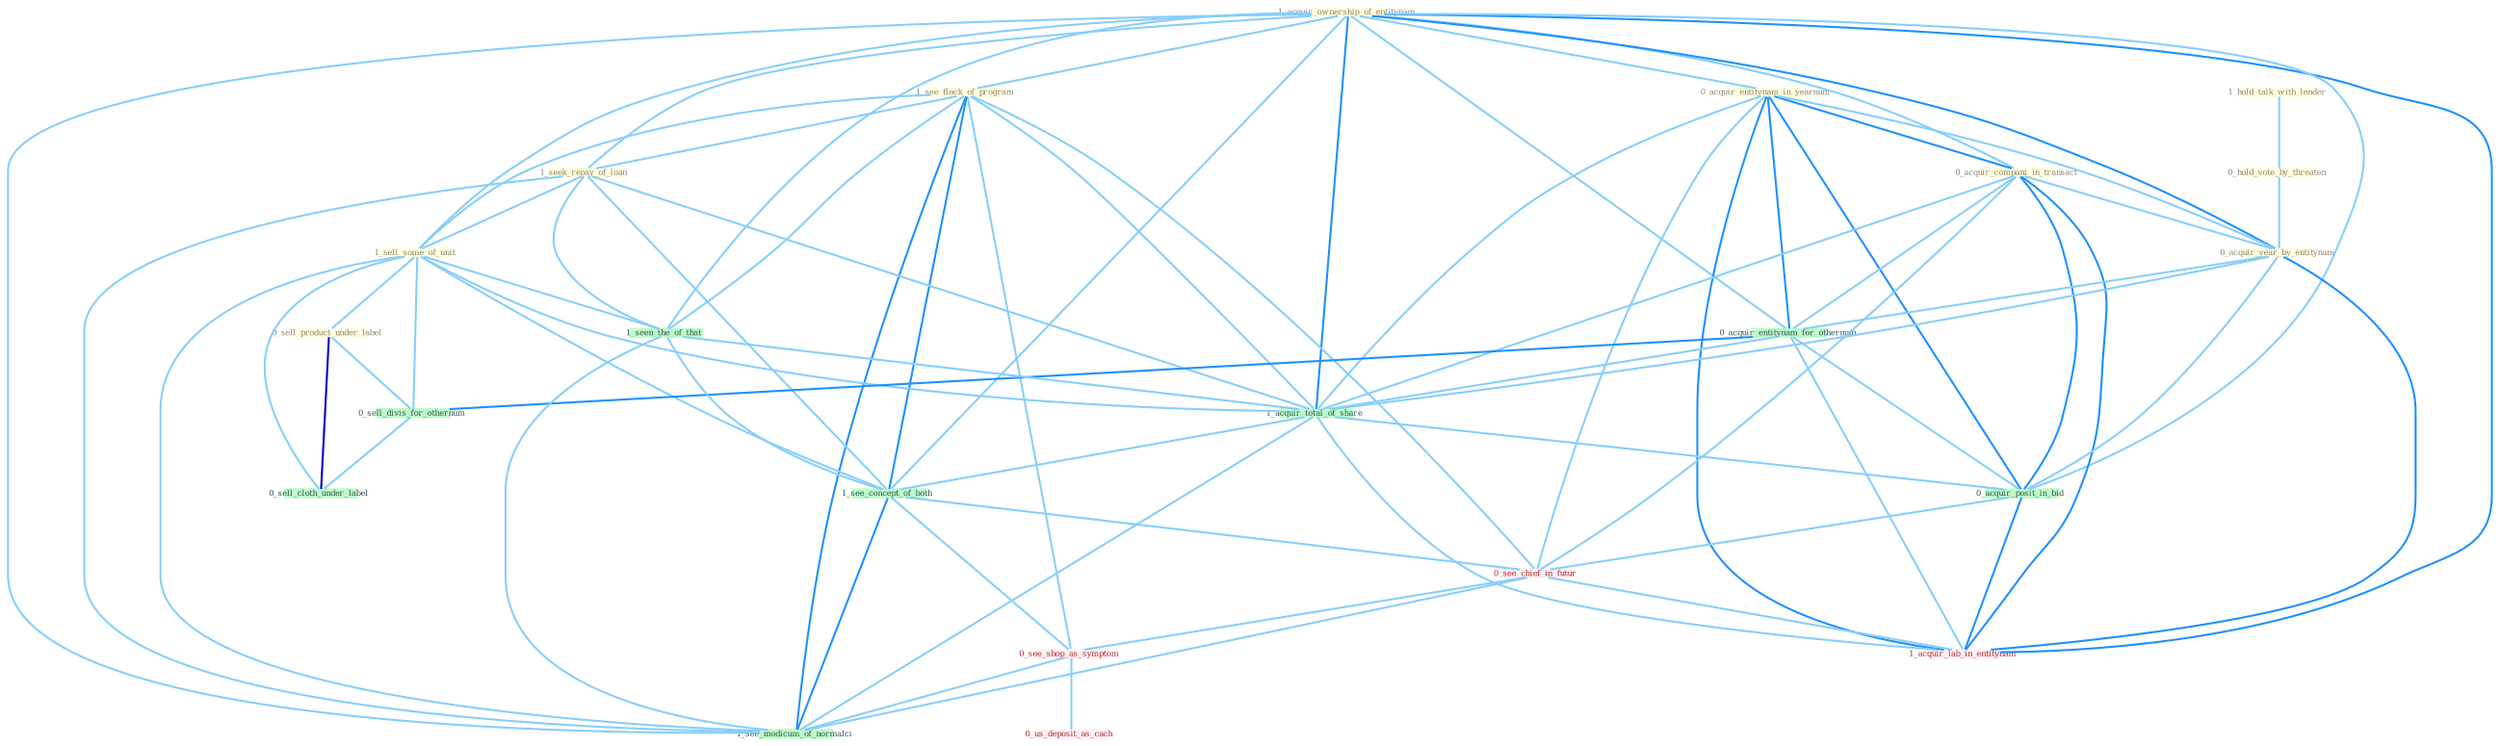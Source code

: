 Graph G{ 
    node
    [shape=polygon,style=filled,width=.5,height=.06,color="#BDFCC9",fixedsize=true,fontsize=4,
    fontcolor="#2f4f4f"];
    {node
    [color="#ffffe0", fontcolor="#8b7d6b"] "1_acquir_ownership_of_entitynam " "1_hold_talk_with_lender " "0_acquir_entitynam_in_yearnum " "0_hold_vote_by_threaten " "1_see_flock_of_program " "0_acquir_compani_in_transact " "0_acquir_year_by_entitynam " "1_seek_repay_of_loan " "1_sell_some_of_unit " "0_sell_product_under_label "}
{node [color="#fff0f5", fontcolor="#b22222"] "0_see_chief_in_futur " "0_see_shop_as_symptom " "1_acquir_lab_in_entitynam " "0_us_deposit_as_cach "}
edge [color="#B0E2FF"];

	"1_acquir_ownership_of_entitynam " -- "0_acquir_entitynam_in_yearnum " [w="1", color="#87cefa" ];
	"1_acquir_ownership_of_entitynam " -- "1_see_flock_of_program " [w="1", color="#87cefa" ];
	"1_acquir_ownership_of_entitynam " -- "0_acquir_compani_in_transact " [w="1", color="#87cefa" ];
	"1_acquir_ownership_of_entitynam " -- "0_acquir_year_by_entitynam " [w="2", color="#1e90ff" , len=0.8];
	"1_acquir_ownership_of_entitynam " -- "1_seek_repay_of_loan " [w="1", color="#87cefa" ];
	"1_acquir_ownership_of_entitynam " -- "1_sell_some_of_unit " [w="1", color="#87cefa" ];
	"1_acquir_ownership_of_entitynam " -- "0_acquir_entitynam_for_othernum " [w="1", color="#87cefa" ];
	"1_acquir_ownership_of_entitynam " -- "1_seen_the_of_that " [w="1", color="#87cefa" ];
	"1_acquir_ownership_of_entitynam " -- "1_acquir_total_of_share " [w="2", color="#1e90ff" , len=0.8];
	"1_acquir_ownership_of_entitynam " -- "0_acquir_posit_in_bid " [w="1", color="#87cefa" ];
	"1_acquir_ownership_of_entitynam " -- "1_see_concept_of_both " [w="1", color="#87cefa" ];
	"1_acquir_ownership_of_entitynam " -- "1_acquir_lab_in_entitynam " [w="2", color="#1e90ff" , len=0.8];
	"1_acquir_ownership_of_entitynam " -- "1_see_modicum_of_normalci " [w="1", color="#87cefa" ];
	"1_hold_talk_with_lender " -- "0_hold_vote_by_threaten " [w="1", color="#87cefa" ];
	"0_acquir_entitynam_in_yearnum " -- "0_acquir_compani_in_transact " [w="2", color="#1e90ff" , len=0.8];
	"0_acquir_entitynam_in_yearnum " -- "0_acquir_year_by_entitynam " [w="1", color="#87cefa" ];
	"0_acquir_entitynam_in_yearnum " -- "0_acquir_entitynam_for_othernum " [w="2", color="#1e90ff" , len=0.8];
	"0_acquir_entitynam_in_yearnum " -- "1_acquir_total_of_share " [w="1", color="#87cefa" ];
	"0_acquir_entitynam_in_yearnum " -- "0_acquir_posit_in_bid " [w="2", color="#1e90ff" , len=0.8];
	"0_acquir_entitynam_in_yearnum " -- "0_see_chief_in_futur " [w="1", color="#87cefa" ];
	"0_acquir_entitynam_in_yearnum " -- "1_acquir_lab_in_entitynam " [w="2", color="#1e90ff" , len=0.8];
	"0_hold_vote_by_threaten " -- "0_acquir_year_by_entitynam " [w="1", color="#87cefa" ];
	"1_see_flock_of_program " -- "1_seek_repay_of_loan " [w="1", color="#87cefa" ];
	"1_see_flock_of_program " -- "1_sell_some_of_unit " [w="1", color="#87cefa" ];
	"1_see_flock_of_program " -- "1_seen_the_of_that " [w="1", color="#87cefa" ];
	"1_see_flock_of_program " -- "1_acquir_total_of_share " [w="1", color="#87cefa" ];
	"1_see_flock_of_program " -- "1_see_concept_of_both " [w="2", color="#1e90ff" , len=0.8];
	"1_see_flock_of_program " -- "0_see_chief_in_futur " [w="1", color="#87cefa" ];
	"1_see_flock_of_program " -- "0_see_shop_as_symptom " [w="1", color="#87cefa" ];
	"1_see_flock_of_program " -- "1_see_modicum_of_normalci " [w="2", color="#1e90ff" , len=0.8];
	"0_acquir_compani_in_transact " -- "0_acquir_year_by_entitynam " [w="1", color="#87cefa" ];
	"0_acquir_compani_in_transact " -- "0_acquir_entitynam_for_othernum " [w="1", color="#87cefa" ];
	"0_acquir_compani_in_transact " -- "1_acquir_total_of_share " [w="1", color="#87cefa" ];
	"0_acquir_compani_in_transact " -- "0_acquir_posit_in_bid " [w="2", color="#1e90ff" , len=0.8];
	"0_acquir_compani_in_transact " -- "0_see_chief_in_futur " [w="1", color="#87cefa" ];
	"0_acquir_compani_in_transact " -- "1_acquir_lab_in_entitynam " [w="2", color="#1e90ff" , len=0.8];
	"0_acquir_year_by_entitynam " -- "0_acquir_entitynam_for_othernum " [w="1", color="#87cefa" ];
	"0_acquir_year_by_entitynam " -- "1_acquir_total_of_share " [w="1", color="#87cefa" ];
	"0_acquir_year_by_entitynam " -- "0_acquir_posit_in_bid " [w="1", color="#87cefa" ];
	"0_acquir_year_by_entitynam " -- "1_acquir_lab_in_entitynam " [w="2", color="#1e90ff" , len=0.8];
	"1_seek_repay_of_loan " -- "1_sell_some_of_unit " [w="1", color="#87cefa" ];
	"1_seek_repay_of_loan " -- "1_seen_the_of_that " [w="1", color="#87cefa" ];
	"1_seek_repay_of_loan " -- "1_acquir_total_of_share " [w="1", color="#87cefa" ];
	"1_seek_repay_of_loan " -- "1_see_concept_of_both " [w="1", color="#87cefa" ];
	"1_seek_repay_of_loan " -- "1_see_modicum_of_normalci " [w="1", color="#87cefa" ];
	"1_sell_some_of_unit " -- "0_sell_product_under_label " [w="1", color="#87cefa" ];
	"1_sell_some_of_unit " -- "1_seen_the_of_that " [w="1", color="#87cefa" ];
	"1_sell_some_of_unit " -- "0_sell_divis_for_othernum " [w="1", color="#87cefa" ];
	"1_sell_some_of_unit " -- "1_acquir_total_of_share " [w="1", color="#87cefa" ];
	"1_sell_some_of_unit " -- "0_sell_cloth_under_label " [w="1", color="#87cefa" ];
	"1_sell_some_of_unit " -- "1_see_concept_of_both " [w="1", color="#87cefa" ];
	"1_sell_some_of_unit " -- "1_see_modicum_of_normalci " [w="1", color="#87cefa" ];
	"0_sell_product_under_label " -- "0_sell_divis_for_othernum " [w="1", color="#87cefa" ];
	"0_sell_product_under_label " -- "0_sell_cloth_under_label " [w="3", color="#0000cd" , len=0.6];
	"0_acquir_entitynam_for_othernum " -- "0_sell_divis_for_othernum " [w="2", color="#1e90ff" , len=0.8];
	"0_acquir_entitynam_for_othernum " -- "1_acquir_total_of_share " [w="1", color="#87cefa" ];
	"0_acquir_entitynam_for_othernum " -- "0_acquir_posit_in_bid " [w="1", color="#87cefa" ];
	"0_acquir_entitynam_for_othernum " -- "1_acquir_lab_in_entitynam " [w="1", color="#87cefa" ];
	"1_seen_the_of_that " -- "1_acquir_total_of_share " [w="1", color="#87cefa" ];
	"1_seen_the_of_that " -- "1_see_concept_of_both " [w="1", color="#87cefa" ];
	"1_seen_the_of_that " -- "1_see_modicum_of_normalci " [w="1", color="#87cefa" ];
	"0_sell_divis_for_othernum " -- "0_sell_cloth_under_label " [w="1", color="#87cefa" ];
	"1_acquir_total_of_share " -- "0_acquir_posit_in_bid " [w="1", color="#87cefa" ];
	"1_acquir_total_of_share " -- "1_see_concept_of_both " [w="1", color="#87cefa" ];
	"1_acquir_total_of_share " -- "1_acquir_lab_in_entitynam " [w="1", color="#87cefa" ];
	"1_acquir_total_of_share " -- "1_see_modicum_of_normalci " [w="1", color="#87cefa" ];
	"0_acquir_posit_in_bid " -- "0_see_chief_in_futur " [w="1", color="#87cefa" ];
	"0_acquir_posit_in_bid " -- "1_acquir_lab_in_entitynam " [w="2", color="#1e90ff" , len=0.8];
	"1_see_concept_of_both " -- "0_see_chief_in_futur " [w="1", color="#87cefa" ];
	"1_see_concept_of_both " -- "0_see_shop_as_symptom " [w="1", color="#87cefa" ];
	"1_see_concept_of_both " -- "1_see_modicum_of_normalci " [w="2", color="#1e90ff" , len=0.8];
	"0_see_chief_in_futur " -- "0_see_shop_as_symptom " [w="1", color="#87cefa" ];
	"0_see_chief_in_futur " -- "1_acquir_lab_in_entitynam " [w="1", color="#87cefa" ];
	"0_see_chief_in_futur " -- "1_see_modicum_of_normalci " [w="1", color="#87cefa" ];
	"0_see_shop_as_symptom " -- "0_us_deposit_as_cach " [w="1", color="#87cefa" ];
	"0_see_shop_as_symptom " -- "1_see_modicum_of_normalci " [w="1", color="#87cefa" ];
}